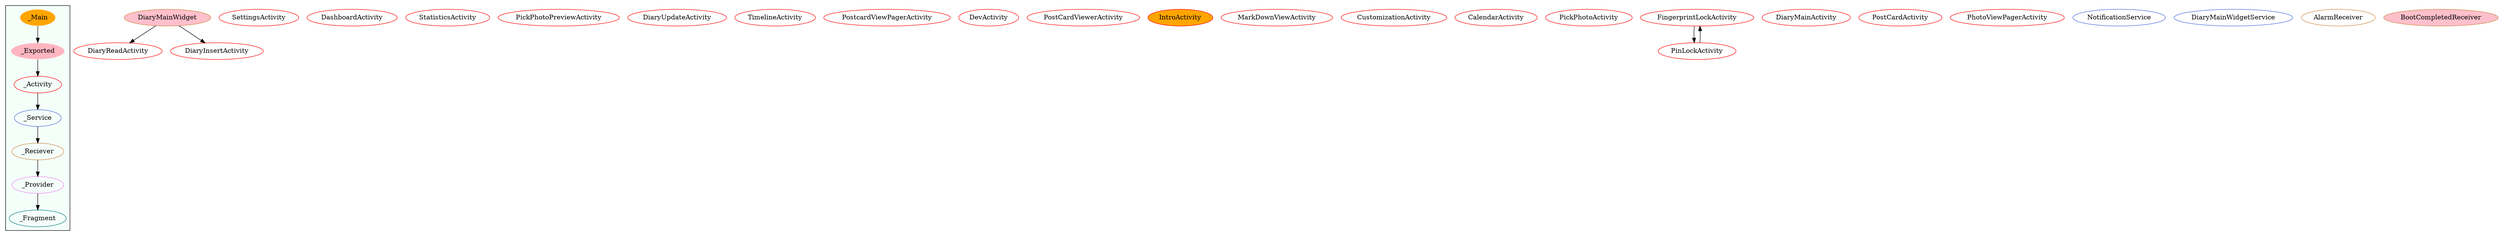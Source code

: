 digraph G {
subgraph cluster_legend{ 
bgcolor=mintcream;
_Activity[color = red];
_Service[color = royalblue];
_Provider[color = violet];
_Reciever[color = peru];
_Fragment[color = teal];
_Main[style=filled, fillcolor=orange, color = mintcream];
_Exported[style=filled, fillcolor=lightpink, color = mintcream];
_Main -> _Exported -> _Activity -> _Service -> _Reciever -> _Provider -> _Fragment; 
}
DiaryReadActivity[color = red];
SettingsActivity[color = red];
DashboardActivity[color = red];
StatisticsActivity[color = red];
PickPhotoPreviewActivity[color = red];
DiaryUpdateActivity[color = red];
TimelineActivity[color = red];
PostcardViewPagerActivity[color = red];
DevActivity[color = red];
PostCardViewerActivity[color = red];
IntroActivity[style=filled, fillcolor=orange, color = red];
MarkDownViewActivity[color = red];
CustomizationActivity[color = red];
CalendarActivity[color = red];
PickPhotoActivity[color = red];
FingerprintLockActivity[color = red];
DiaryInsertActivity[color = red];
DiaryMainActivity[color = red];
PostCardActivity[color = red];
PhotoViewPagerActivity[color = red];
PinLockActivity[color = red];
NotificationService[color = royalblue];
DiaryMainWidgetService[color = royalblue];
AlarmReceiver[color = peru];
BootCompletedReceiver[style=filled, fillcolor=pink, color = peru];
DiaryMainWidget[style=filled, fillcolor=pink, color = peru];
FingerprintLockActivity->PinLockActivity;
PinLockActivity->FingerprintLockActivity;
DiaryMainWidget->DiaryInsertActivity;
DiaryMainWidget->DiaryReadActivity;
}
